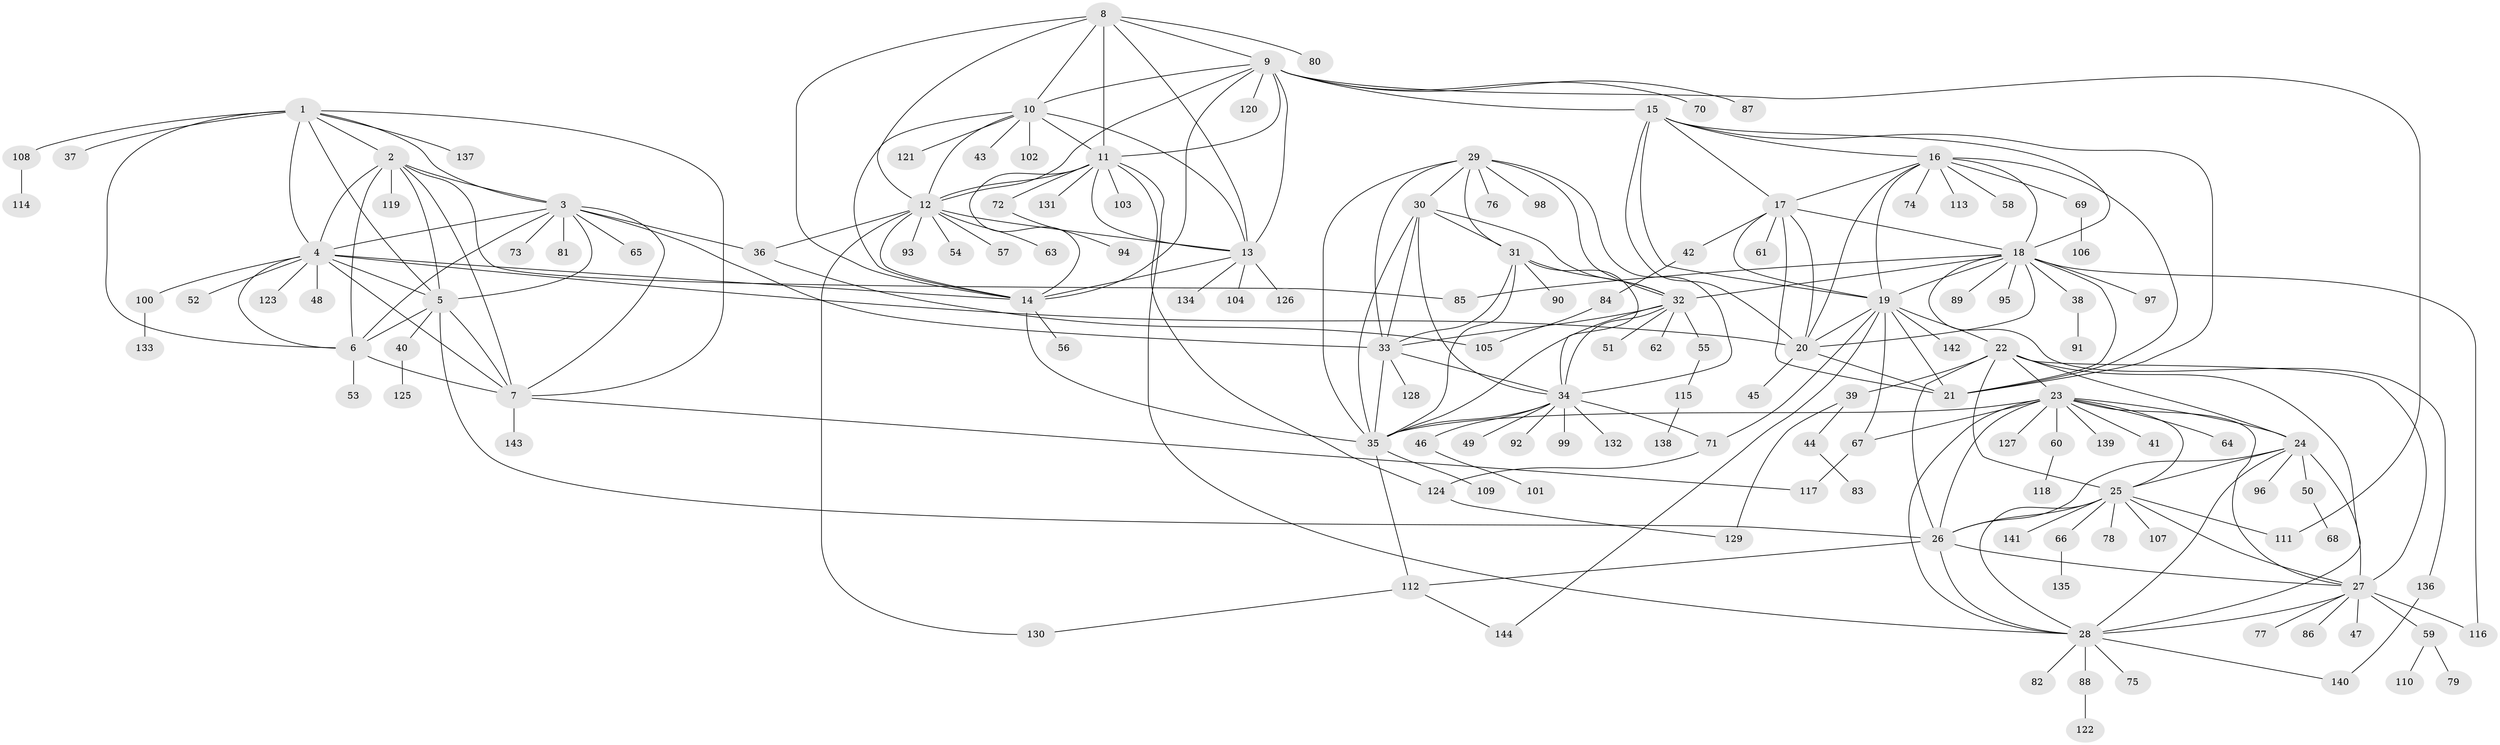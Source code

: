 // Generated by graph-tools (version 1.1) at 2025/37/03/09/25 02:37:43]
// undirected, 144 vertices, 238 edges
graph export_dot {
graph [start="1"]
  node [color=gray90,style=filled];
  1;
  2;
  3;
  4;
  5;
  6;
  7;
  8;
  9;
  10;
  11;
  12;
  13;
  14;
  15;
  16;
  17;
  18;
  19;
  20;
  21;
  22;
  23;
  24;
  25;
  26;
  27;
  28;
  29;
  30;
  31;
  32;
  33;
  34;
  35;
  36;
  37;
  38;
  39;
  40;
  41;
  42;
  43;
  44;
  45;
  46;
  47;
  48;
  49;
  50;
  51;
  52;
  53;
  54;
  55;
  56;
  57;
  58;
  59;
  60;
  61;
  62;
  63;
  64;
  65;
  66;
  67;
  68;
  69;
  70;
  71;
  72;
  73;
  74;
  75;
  76;
  77;
  78;
  79;
  80;
  81;
  82;
  83;
  84;
  85;
  86;
  87;
  88;
  89;
  90;
  91;
  92;
  93;
  94;
  95;
  96;
  97;
  98;
  99;
  100;
  101;
  102;
  103;
  104;
  105;
  106;
  107;
  108;
  109;
  110;
  111;
  112;
  113;
  114;
  115;
  116;
  117;
  118;
  119;
  120;
  121;
  122;
  123;
  124;
  125;
  126;
  127;
  128;
  129;
  130;
  131;
  132;
  133;
  134;
  135;
  136;
  137;
  138;
  139;
  140;
  141;
  142;
  143;
  144;
  1 -- 2;
  1 -- 3;
  1 -- 4;
  1 -- 5;
  1 -- 6;
  1 -- 7;
  1 -- 37;
  1 -- 108;
  1 -- 137;
  2 -- 3;
  2 -- 4;
  2 -- 5;
  2 -- 6;
  2 -- 7;
  2 -- 85;
  2 -- 119;
  3 -- 4;
  3 -- 5;
  3 -- 6;
  3 -- 7;
  3 -- 33;
  3 -- 36;
  3 -- 65;
  3 -- 73;
  3 -- 81;
  4 -- 5;
  4 -- 6;
  4 -- 7;
  4 -- 14;
  4 -- 20;
  4 -- 48;
  4 -- 52;
  4 -- 100;
  4 -- 123;
  5 -- 6;
  5 -- 7;
  5 -- 26;
  5 -- 40;
  6 -- 7;
  6 -- 53;
  7 -- 117;
  7 -- 143;
  8 -- 9;
  8 -- 10;
  8 -- 11;
  8 -- 12;
  8 -- 13;
  8 -- 14;
  8 -- 80;
  9 -- 10;
  9 -- 11;
  9 -- 12;
  9 -- 13;
  9 -- 14;
  9 -- 15;
  9 -- 70;
  9 -- 87;
  9 -- 111;
  9 -- 120;
  10 -- 11;
  10 -- 12;
  10 -- 13;
  10 -- 14;
  10 -- 43;
  10 -- 102;
  10 -- 121;
  11 -- 12;
  11 -- 13;
  11 -- 14;
  11 -- 28;
  11 -- 72;
  11 -- 103;
  11 -- 124;
  11 -- 131;
  12 -- 13;
  12 -- 14;
  12 -- 36;
  12 -- 54;
  12 -- 57;
  12 -- 63;
  12 -- 93;
  12 -- 130;
  13 -- 14;
  13 -- 104;
  13 -- 126;
  13 -- 134;
  14 -- 35;
  14 -- 56;
  15 -- 16;
  15 -- 17;
  15 -- 18;
  15 -- 19;
  15 -- 20;
  15 -- 21;
  16 -- 17;
  16 -- 18;
  16 -- 19;
  16 -- 20;
  16 -- 21;
  16 -- 58;
  16 -- 69;
  16 -- 74;
  16 -- 113;
  17 -- 18;
  17 -- 19;
  17 -- 20;
  17 -- 21;
  17 -- 42;
  17 -- 61;
  18 -- 19;
  18 -- 20;
  18 -- 21;
  18 -- 32;
  18 -- 38;
  18 -- 85;
  18 -- 89;
  18 -- 95;
  18 -- 97;
  18 -- 116;
  18 -- 136;
  19 -- 20;
  19 -- 21;
  19 -- 22;
  19 -- 67;
  19 -- 71;
  19 -- 142;
  19 -- 144;
  20 -- 21;
  20 -- 45;
  22 -- 23;
  22 -- 24;
  22 -- 25;
  22 -- 26;
  22 -- 27;
  22 -- 28;
  22 -- 39;
  23 -- 24;
  23 -- 25;
  23 -- 26;
  23 -- 27;
  23 -- 28;
  23 -- 35;
  23 -- 41;
  23 -- 60;
  23 -- 64;
  23 -- 67;
  23 -- 127;
  23 -- 139;
  24 -- 25;
  24 -- 26;
  24 -- 27;
  24 -- 28;
  24 -- 50;
  24 -- 96;
  25 -- 26;
  25 -- 27;
  25 -- 28;
  25 -- 66;
  25 -- 78;
  25 -- 107;
  25 -- 111;
  25 -- 141;
  26 -- 27;
  26 -- 28;
  26 -- 112;
  27 -- 28;
  27 -- 47;
  27 -- 59;
  27 -- 77;
  27 -- 86;
  27 -- 116;
  28 -- 75;
  28 -- 82;
  28 -- 88;
  28 -- 140;
  29 -- 30;
  29 -- 31;
  29 -- 32;
  29 -- 33;
  29 -- 34;
  29 -- 35;
  29 -- 76;
  29 -- 98;
  30 -- 31;
  30 -- 32;
  30 -- 33;
  30 -- 34;
  30 -- 35;
  31 -- 32;
  31 -- 33;
  31 -- 34;
  31 -- 35;
  31 -- 90;
  32 -- 33;
  32 -- 34;
  32 -- 35;
  32 -- 51;
  32 -- 55;
  32 -- 62;
  33 -- 34;
  33 -- 35;
  33 -- 128;
  34 -- 35;
  34 -- 46;
  34 -- 49;
  34 -- 71;
  34 -- 92;
  34 -- 99;
  34 -- 132;
  35 -- 109;
  35 -- 112;
  36 -- 105;
  38 -- 91;
  39 -- 44;
  39 -- 129;
  40 -- 125;
  42 -- 84;
  44 -- 83;
  46 -- 101;
  50 -- 68;
  55 -- 115;
  59 -- 79;
  59 -- 110;
  60 -- 118;
  66 -- 135;
  67 -- 117;
  69 -- 106;
  71 -- 124;
  72 -- 94;
  84 -- 105;
  88 -- 122;
  100 -- 133;
  108 -- 114;
  112 -- 130;
  112 -- 144;
  115 -- 138;
  124 -- 129;
  136 -- 140;
}
